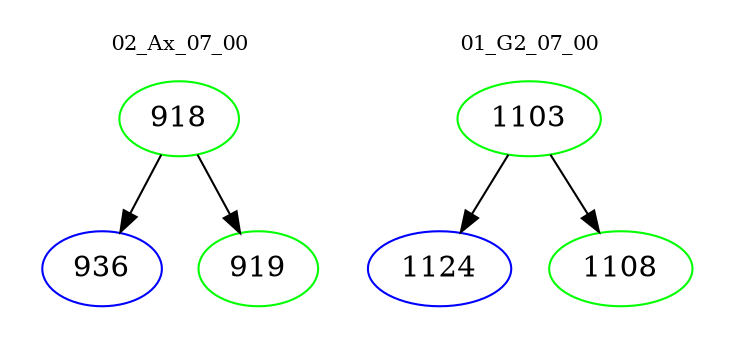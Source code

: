 digraph{
subgraph cluster_0 {
color = white
label = "02_Ax_07_00";
fontsize=10;
T0_918 [label="918", color="green"]
T0_918 -> T0_936 [color="black"]
T0_936 [label="936", color="blue"]
T0_918 -> T0_919 [color="black"]
T0_919 [label="919", color="green"]
}
subgraph cluster_1 {
color = white
label = "01_G2_07_00";
fontsize=10;
T1_1103 [label="1103", color="green"]
T1_1103 -> T1_1124 [color="black"]
T1_1124 [label="1124", color="blue"]
T1_1103 -> T1_1108 [color="black"]
T1_1108 [label="1108", color="green"]
}
}

